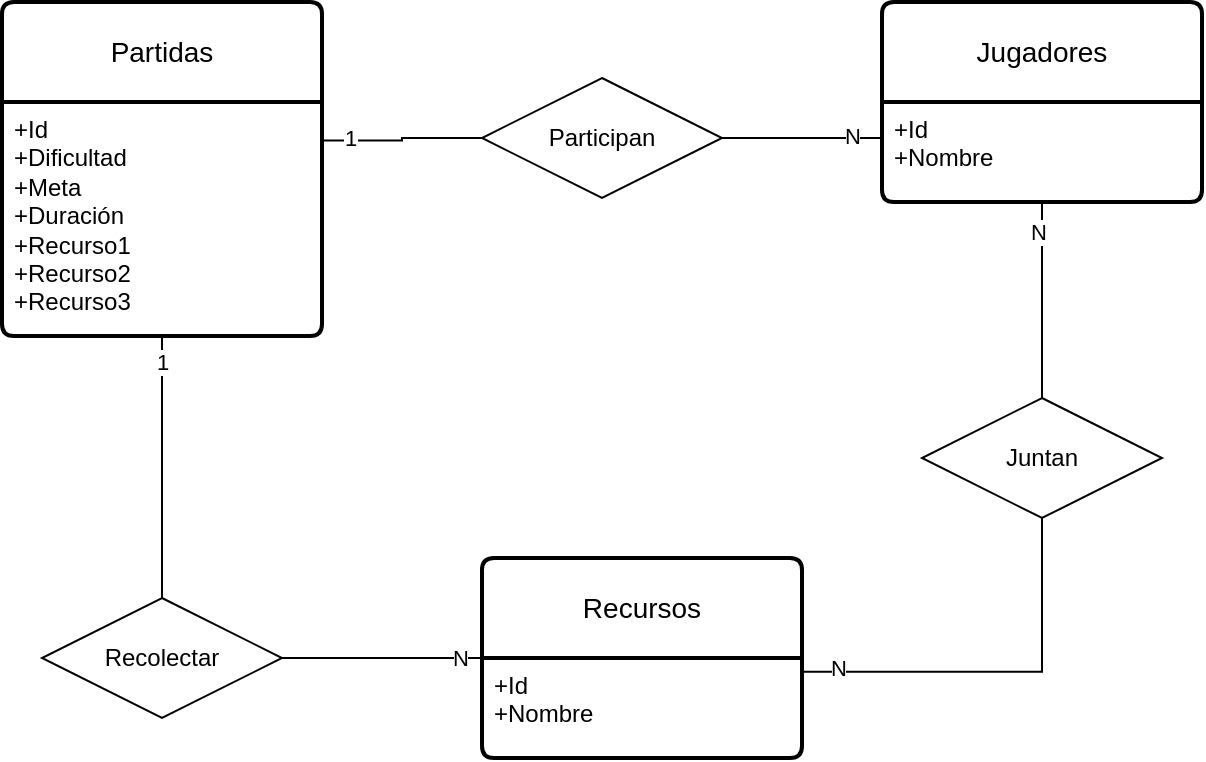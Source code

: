 <mxfile version="24.7.17">
  <diagram name="Página-1" id="3Wg84PQkkPxUaPDnGE2P">
    <mxGraphModel dx="1434" dy="836" grid="1" gridSize="10" guides="1" tooltips="1" connect="1" arrows="1" fold="1" page="1" pageScale="1" pageWidth="827" pageHeight="1169" math="0" shadow="0">
      <root>
        <mxCell id="0" />
        <mxCell id="1" parent="0" />
        <mxCell id="YiS8r-AfrKTb_U__HiyB-32" style="edgeStyle=orthogonalEdgeStyle;rounded=0;orthogonalLoop=1;jettySize=auto;html=1;entryX=0.5;entryY=1;entryDx=0;entryDy=0;endArrow=none;endFill=0;" parent="1" source="YiS8r-AfrKTb_U__HiyB-5" target="YiS8r-AfrKTb_U__HiyB-24" edge="1">
          <mxGeometry relative="1" as="geometry" />
        </mxCell>
        <mxCell id="YiS8r-AfrKTb_U__HiyB-34" value="N" style="edgeLabel;html=1;align=center;verticalAlign=middle;resizable=0;points=[];" parent="YiS8r-AfrKTb_U__HiyB-32" vertex="1" connectable="0">
          <mxGeometry x="0.709" y="2" relative="1" as="geometry">
            <mxPoint as="offset" />
          </mxGeometry>
        </mxCell>
        <mxCell id="YiS8r-AfrKTb_U__HiyB-5" value="Juntan" style="shape=rhombus;perimeter=rhombusPerimeter;whiteSpace=wrap;html=1;align=center;" parent="1" vertex="1">
          <mxGeometry x="540" y="280" width="120" height="60" as="geometry" />
        </mxCell>
        <mxCell id="YiS8r-AfrKTb_U__HiyB-28" style="edgeStyle=orthogonalEdgeStyle;rounded=0;orthogonalLoop=1;jettySize=auto;html=1;entryX=0;entryY=0.25;entryDx=0;entryDy=0;endArrow=none;endFill=0;" parent="1" source="YiS8r-AfrKTb_U__HiyB-10" target="YiS8r-AfrKTb_U__HiyB-25" edge="1">
          <mxGeometry relative="1" as="geometry">
            <Array as="points">
              <mxPoint x="520" y="150" />
            </Array>
          </mxGeometry>
        </mxCell>
        <mxCell id="YiS8r-AfrKTb_U__HiyB-30" value="N" style="edgeLabel;html=1;align=center;verticalAlign=middle;resizable=0;points=[];" parent="YiS8r-AfrKTb_U__HiyB-28" vertex="1" connectable="0">
          <mxGeometry x="0.507" y="1" relative="1" as="geometry">
            <mxPoint as="offset" />
          </mxGeometry>
        </mxCell>
        <mxCell id="YiS8r-AfrKTb_U__HiyB-10" value="Participan" style="shape=rhombus;perimeter=rhombusPerimeter;whiteSpace=wrap;html=1;align=center;" parent="1" vertex="1">
          <mxGeometry x="320" y="120" width="120" height="60" as="geometry" />
        </mxCell>
        <mxCell id="YiS8r-AfrKTb_U__HiyB-36" style="edgeStyle=orthogonalEdgeStyle;rounded=0;orthogonalLoop=1;jettySize=auto;html=1;entryX=0;entryY=0;entryDx=0;entryDy=0;endArrow=none;endFill=0;" parent="1" source="YiS8r-AfrKTb_U__HiyB-11" target="YiS8r-AfrKTb_U__HiyB-23" edge="1">
          <mxGeometry relative="1" as="geometry">
            <Array as="points">
              <mxPoint x="300" y="410" />
              <mxPoint x="300" y="410" />
            </Array>
          </mxGeometry>
        </mxCell>
        <mxCell id="YiS8r-AfrKTb_U__HiyB-37" value="N" style="edgeLabel;html=1;align=center;verticalAlign=middle;resizable=0;points=[];" parent="YiS8r-AfrKTb_U__HiyB-36" vertex="1" connectable="0">
          <mxGeometry x="0.766" relative="1" as="geometry">
            <mxPoint as="offset" />
          </mxGeometry>
        </mxCell>
        <mxCell id="YiS8r-AfrKTb_U__HiyB-38" style="edgeStyle=orthogonalEdgeStyle;rounded=0;orthogonalLoop=1;jettySize=auto;html=1;entryX=0.5;entryY=1;entryDx=0;entryDy=0;endArrow=none;endFill=0;" parent="1" source="YiS8r-AfrKTb_U__HiyB-11" target="YiS8r-AfrKTb_U__HiyB-20" edge="1">
          <mxGeometry relative="1" as="geometry" />
        </mxCell>
        <mxCell id="YiS8r-AfrKTb_U__HiyB-39" value="1" style="edgeLabel;html=1;align=center;verticalAlign=middle;resizable=0;points=[];" parent="YiS8r-AfrKTb_U__HiyB-38" vertex="1" connectable="0">
          <mxGeometry x="0.808" relative="1" as="geometry">
            <mxPoint as="offset" />
          </mxGeometry>
        </mxCell>
        <mxCell id="YiS8r-AfrKTb_U__HiyB-11" value="Recolectar" style="shape=rhombus;perimeter=rhombusPerimeter;whiteSpace=wrap;html=1;align=center;" parent="1" vertex="1">
          <mxGeometry x="100" y="380" width="120" height="60" as="geometry" />
        </mxCell>
        <mxCell id="YiS8r-AfrKTb_U__HiyB-20" value="Partidas" style="swimlane;childLayout=stackLayout;horizontal=1;startSize=50;horizontalStack=0;rounded=1;fontSize=14;fontStyle=0;strokeWidth=2;resizeParent=0;resizeLast=1;shadow=0;dashed=0;align=center;arcSize=4;whiteSpace=wrap;html=1;" parent="1" vertex="1">
          <mxGeometry x="80" y="82" width="160" height="167" as="geometry" />
        </mxCell>
        <mxCell id="YiS8r-AfrKTb_U__HiyB-21" value="+Id&lt;br&gt;+Dificultad&lt;div&gt;+Meta&lt;br&gt;+Duración&lt;div&gt;+Recurso1&lt;/div&gt;&lt;div&gt;+Recurso2&lt;/div&gt;&lt;div&gt;+Recurso3&lt;/div&gt;&lt;/div&gt;" style="align=left;strokeColor=none;fillColor=none;spacingLeft=4;fontSize=12;verticalAlign=top;resizable=0;rotatable=0;part=1;html=1;" parent="YiS8r-AfrKTb_U__HiyB-20" vertex="1">
          <mxGeometry y="50" width="160" height="117" as="geometry" />
        </mxCell>
        <mxCell id="YiS8r-AfrKTb_U__HiyB-22" value="Recursos" style="swimlane;childLayout=stackLayout;horizontal=1;startSize=50;horizontalStack=0;rounded=1;fontSize=14;fontStyle=0;strokeWidth=2;resizeParent=0;resizeLast=1;shadow=0;dashed=0;align=center;arcSize=4;whiteSpace=wrap;html=1;" parent="1" vertex="1">
          <mxGeometry x="320" y="360" width="160" height="100" as="geometry" />
        </mxCell>
        <mxCell id="YiS8r-AfrKTb_U__HiyB-23" value="+Id&lt;br&gt;+Nombre" style="align=left;strokeColor=none;fillColor=none;spacingLeft=4;fontSize=12;verticalAlign=top;resizable=0;rotatable=0;part=1;html=1;" parent="YiS8r-AfrKTb_U__HiyB-22" vertex="1">
          <mxGeometry y="50" width="160" height="50" as="geometry" />
        </mxCell>
        <mxCell id="YiS8r-AfrKTb_U__HiyB-24" value="Jugadores" style="swimlane;childLayout=stackLayout;horizontal=1;startSize=50;horizontalStack=0;rounded=1;fontSize=14;fontStyle=0;strokeWidth=2;resizeParent=0;resizeLast=1;shadow=0;dashed=0;align=center;arcSize=4;whiteSpace=wrap;html=1;" parent="1" vertex="1">
          <mxGeometry x="520" y="82" width="160" height="100" as="geometry" />
        </mxCell>
        <mxCell id="YiS8r-AfrKTb_U__HiyB-25" value="+Id&lt;br&gt;+Nombre" style="align=left;strokeColor=none;fillColor=none;spacingLeft=4;fontSize=12;verticalAlign=top;resizable=0;rotatable=0;part=1;html=1;" parent="YiS8r-AfrKTb_U__HiyB-24" vertex="1">
          <mxGeometry y="50" width="160" height="50" as="geometry" />
        </mxCell>
        <mxCell id="YiS8r-AfrKTb_U__HiyB-29" style="edgeStyle=orthogonalEdgeStyle;rounded=0;orthogonalLoop=1;jettySize=auto;html=1;entryX=1.003;entryY=0.165;entryDx=0;entryDy=0;entryPerimeter=0;endArrow=none;endFill=0;" parent="1" source="YiS8r-AfrKTb_U__HiyB-10" target="YiS8r-AfrKTb_U__HiyB-21" edge="1">
          <mxGeometry relative="1" as="geometry">
            <Array as="points" />
          </mxGeometry>
        </mxCell>
        <mxCell id="YiS8r-AfrKTb_U__HiyB-31" value="1" style="edgeLabel;html=1;align=center;verticalAlign=middle;resizable=0;points=[];" parent="YiS8r-AfrKTb_U__HiyB-29" vertex="1" connectable="0">
          <mxGeometry x="0.673" y="-2" relative="1" as="geometry">
            <mxPoint as="offset" />
          </mxGeometry>
        </mxCell>
        <mxCell id="YiS8r-AfrKTb_U__HiyB-33" style="edgeStyle=orthogonalEdgeStyle;rounded=0;orthogonalLoop=1;jettySize=auto;html=1;entryX=1.006;entryY=0.137;entryDx=0;entryDy=0;entryPerimeter=0;endArrow=none;endFill=0;" parent="1" source="YiS8r-AfrKTb_U__HiyB-5" target="YiS8r-AfrKTb_U__HiyB-23" edge="1">
          <mxGeometry relative="1" as="geometry">
            <Array as="points">
              <mxPoint x="600" y="417" />
            </Array>
          </mxGeometry>
        </mxCell>
        <mxCell id="YiS8r-AfrKTb_U__HiyB-35" value="N" style="edgeLabel;html=1;align=center;verticalAlign=middle;resizable=0;points=[];" parent="YiS8r-AfrKTb_U__HiyB-33" vertex="1" connectable="0">
          <mxGeometry x="0.831" y="-2" relative="1" as="geometry">
            <mxPoint as="offset" />
          </mxGeometry>
        </mxCell>
      </root>
    </mxGraphModel>
  </diagram>
</mxfile>
